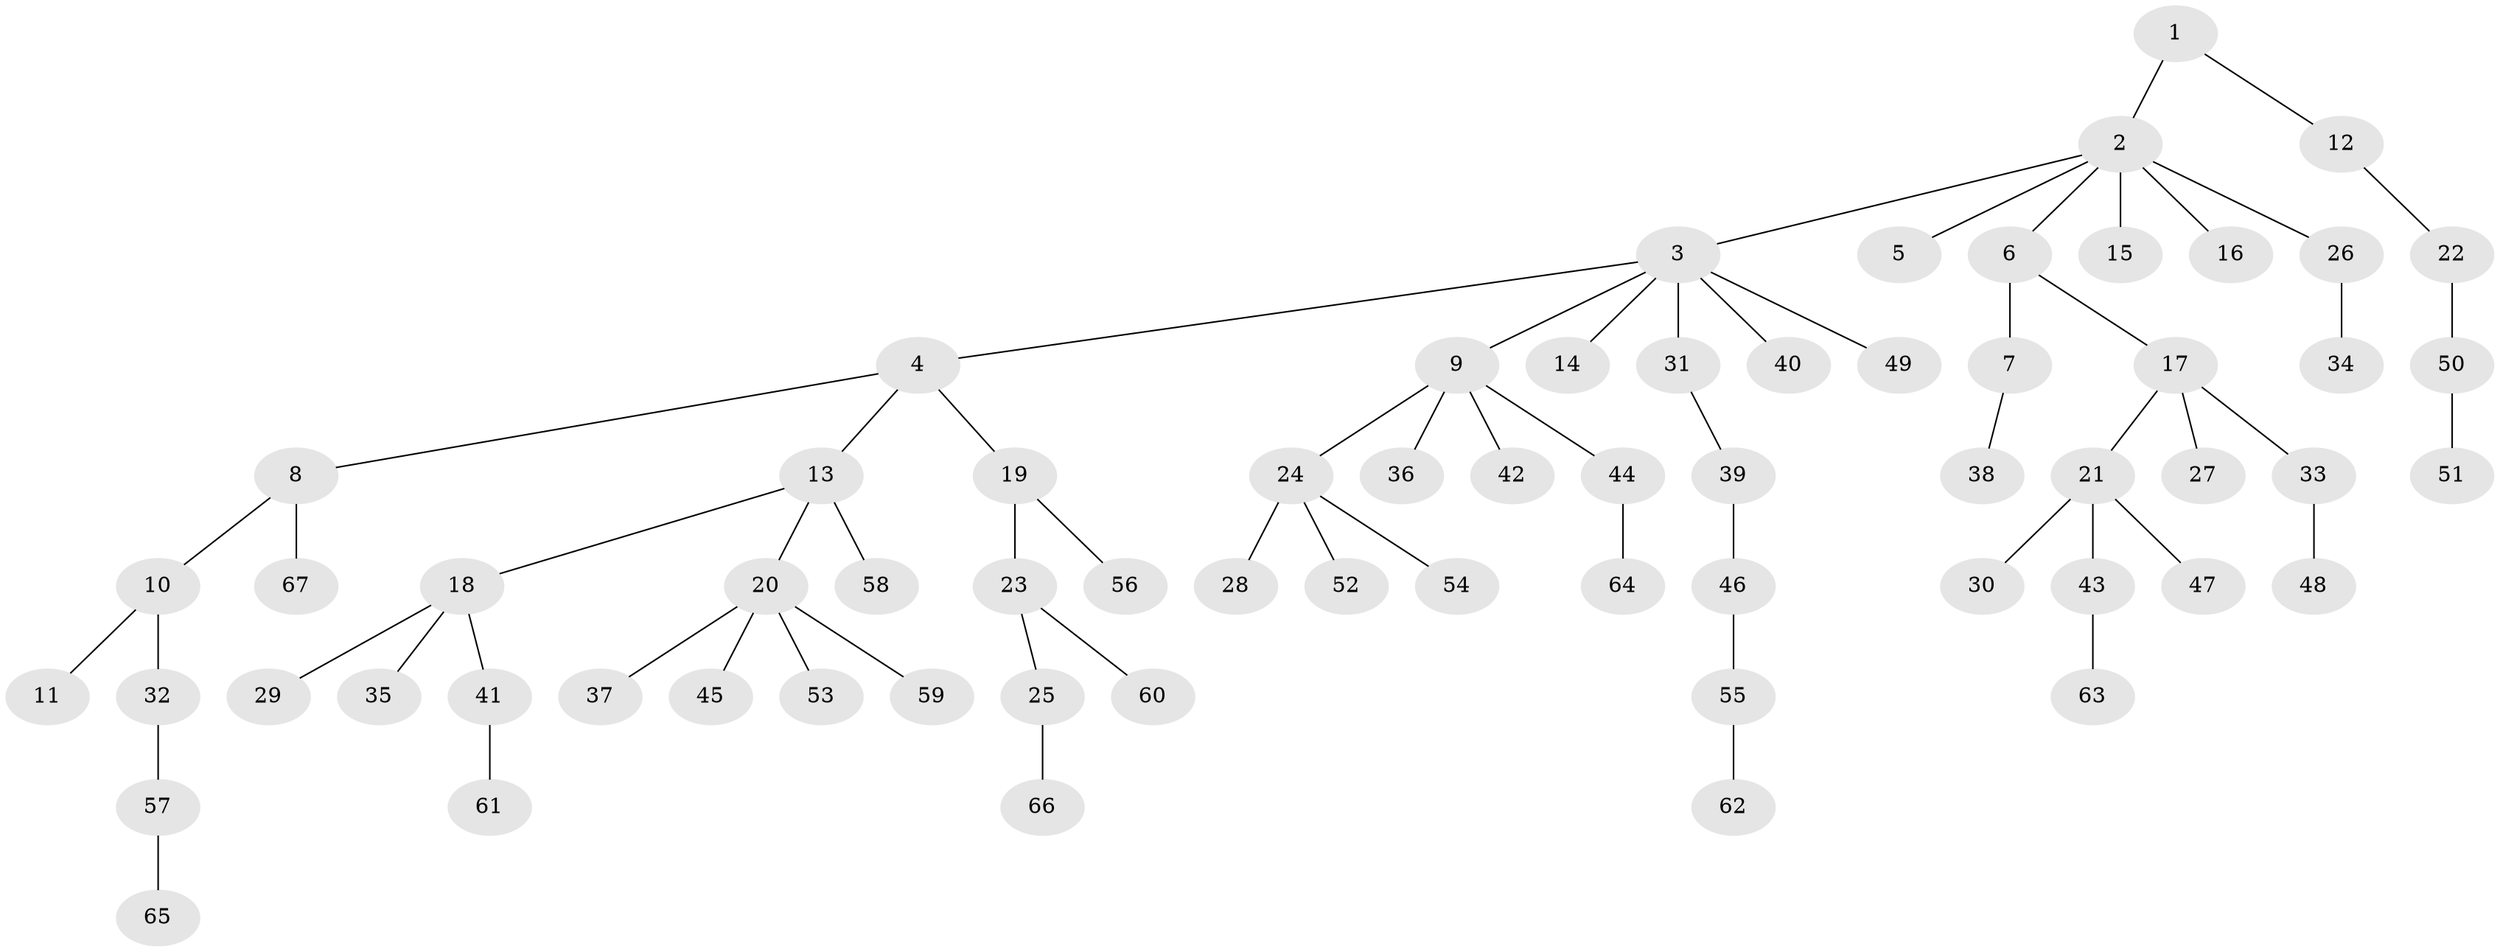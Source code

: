 // coarse degree distribution, {7: 0.021739130434782608, 9: 0.021739130434782608, 1: 0.6086956521739131, 3: 0.08695652173913043, 2: 0.1956521739130435, 5: 0.043478260869565216, 6: 0.021739130434782608}
// Generated by graph-tools (version 1.1) at 2025/19/03/04/25 18:19:14]
// undirected, 67 vertices, 66 edges
graph export_dot {
graph [start="1"]
  node [color=gray90,style=filled];
  1;
  2;
  3;
  4;
  5;
  6;
  7;
  8;
  9;
  10;
  11;
  12;
  13;
  14;
  15;
  16;
  17;
  18;
  19;
  20;
  21;
  22;
  23;
  24;
  25;
  26;
  27;
  28;
  29;
  30;
  31;
  32;
  33;
  34;
  35;
  36;
  37;
  38;
  39;
  40;
  41;
  42;
  43;
  44;
  45;
  46;
  47;
  48;
  49;
  50;
  51;
  52;
  53;
  54;
  55;
  56;
  57;
  58;
  59;
  60;
  61;
  62;
  63;
  64;
  65;
  66;
  67;
  1 -- 2;
  1 -- 12;
  2 -- 3;
  2 -- 5;
  2 -- 6;
  2 -- 15;
  2 -- 16;
  2 -- 26;
  3 -- 4;
  3 -- 9;
  3 -- 14;
  3 -- 31;
  3 -- 40;
  3 -- 49;
  4 -- 8;
  4 -- 13;
  4 -- 19;
  6 -- 7;
  6 -- 17;
  7 -- 38;
  8 -- 10;
  8 -- 67;
  9 -- 24;
  9 -- 36;
  9 -- 42;
  9 -- 44;
  10 -- 11;
  10 -- 32;
  12 -- 22;
  13 -- 18;
  13 -- 20;
  13 -- 58;
  17 -- 21;
  17 -- 27;
  17 -- 33;
  18 -- 29;
  18 -- 35;
  18 -- 41;
  19 -- 23;
  19 -- 56;
  20 -- 37;
  20 -- 45;
  20 -- 53;
  20 -- 59;
  21 -- 30;
  21 -- 43;
  21 -- 47;
  22 -- 50;
  23 -- 25;
  23 -- 60;
  24 -- 28;
  24 -- 52;
  24 -- 54;
  25 -- 66;
  26 -- 34;
  31 -- 39;
  32 -- 57;
  33 -- 48;
  39 -- 46;
  41 -- 61;
  43 -- 63;
  44 -- 64;
  46 -- 55;
  50 -- 51;
  55 -- 62;
  57 -- 65;
}
